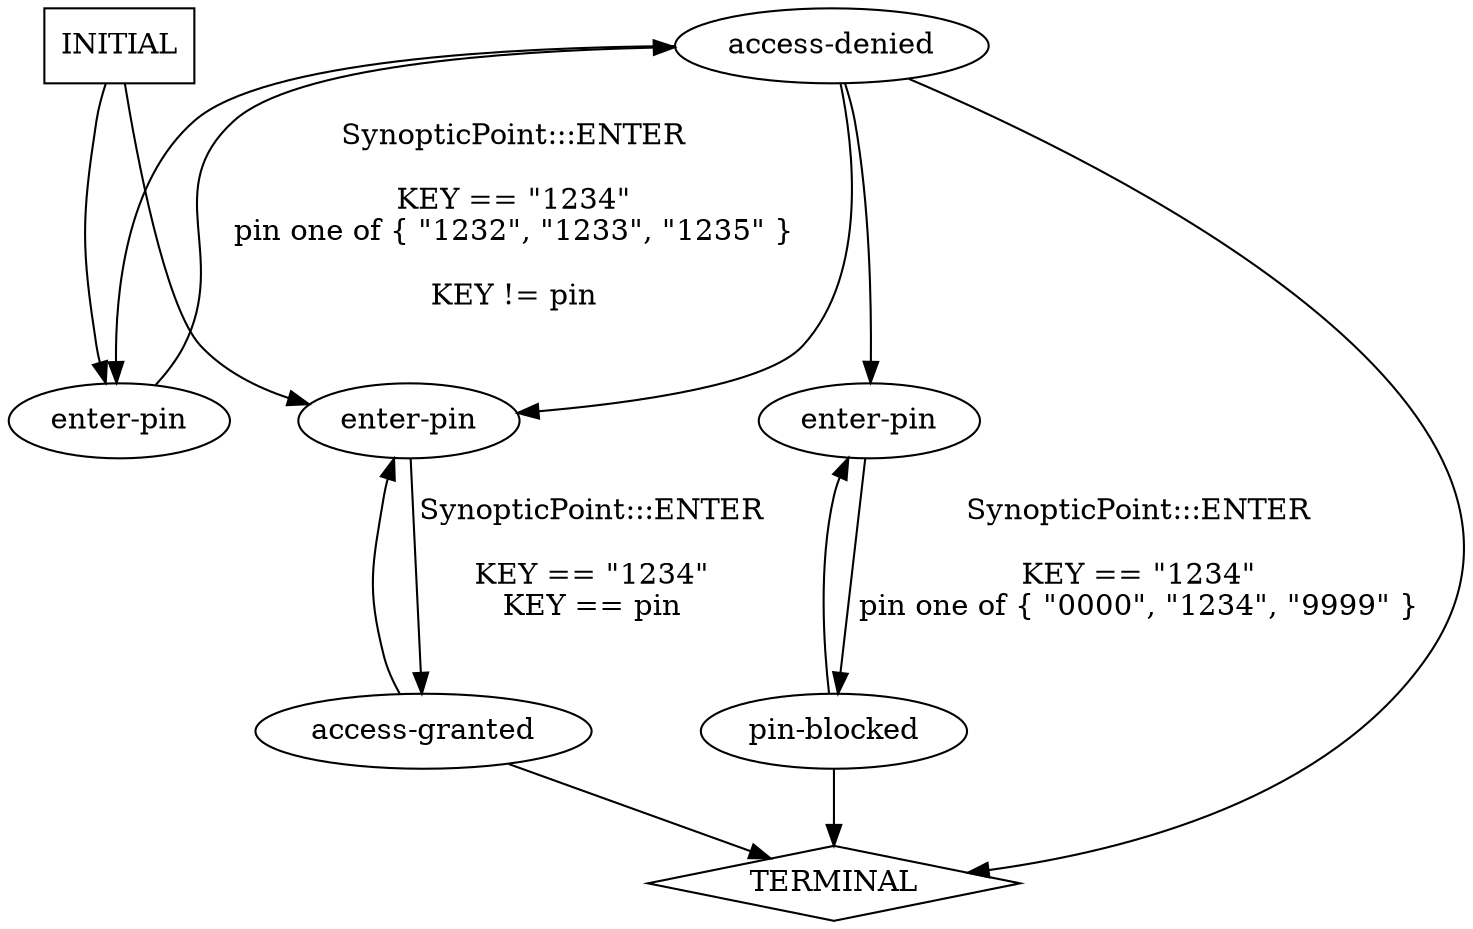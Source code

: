 digraph {
  0 [label="access-denied"];
  1 [label="access-granted"];
  2 [label="enter-pin"];
  3 [label="enter-pin"];
  4 [label="enter-pin"];
  5 [label="pin-blocked"];
  6 [label="TERMINAL",shape=diamond];
  7 [label="INITIAL",shape=box];
0->3 [label="",];
0->2 [label="",];
0->4 [label="",];
0->6 [label="",];
1->3 [label="",];
1->6 [label="",];
2->0 [label="SynopticPoint:::ENTER\nKEY == \"1234\"\npin one of { \"1232\", \"1233\", \"1235\" }\nKEY != pin\n",];
3->1 [label="SynopticPoint:::ENTER\nKEY == \"1234\"\nKEY == pin\n",];
4->5 [label="SynopticPoint:::ENTER\nKEY == \"1234\"\npin one of { \"0000\", \"1234\", \"9999\" }\n",];
5->4 [label="",];
5->6 [label="",];
7->3 [label="",];
7->2 [label="",];
} // digraph {
